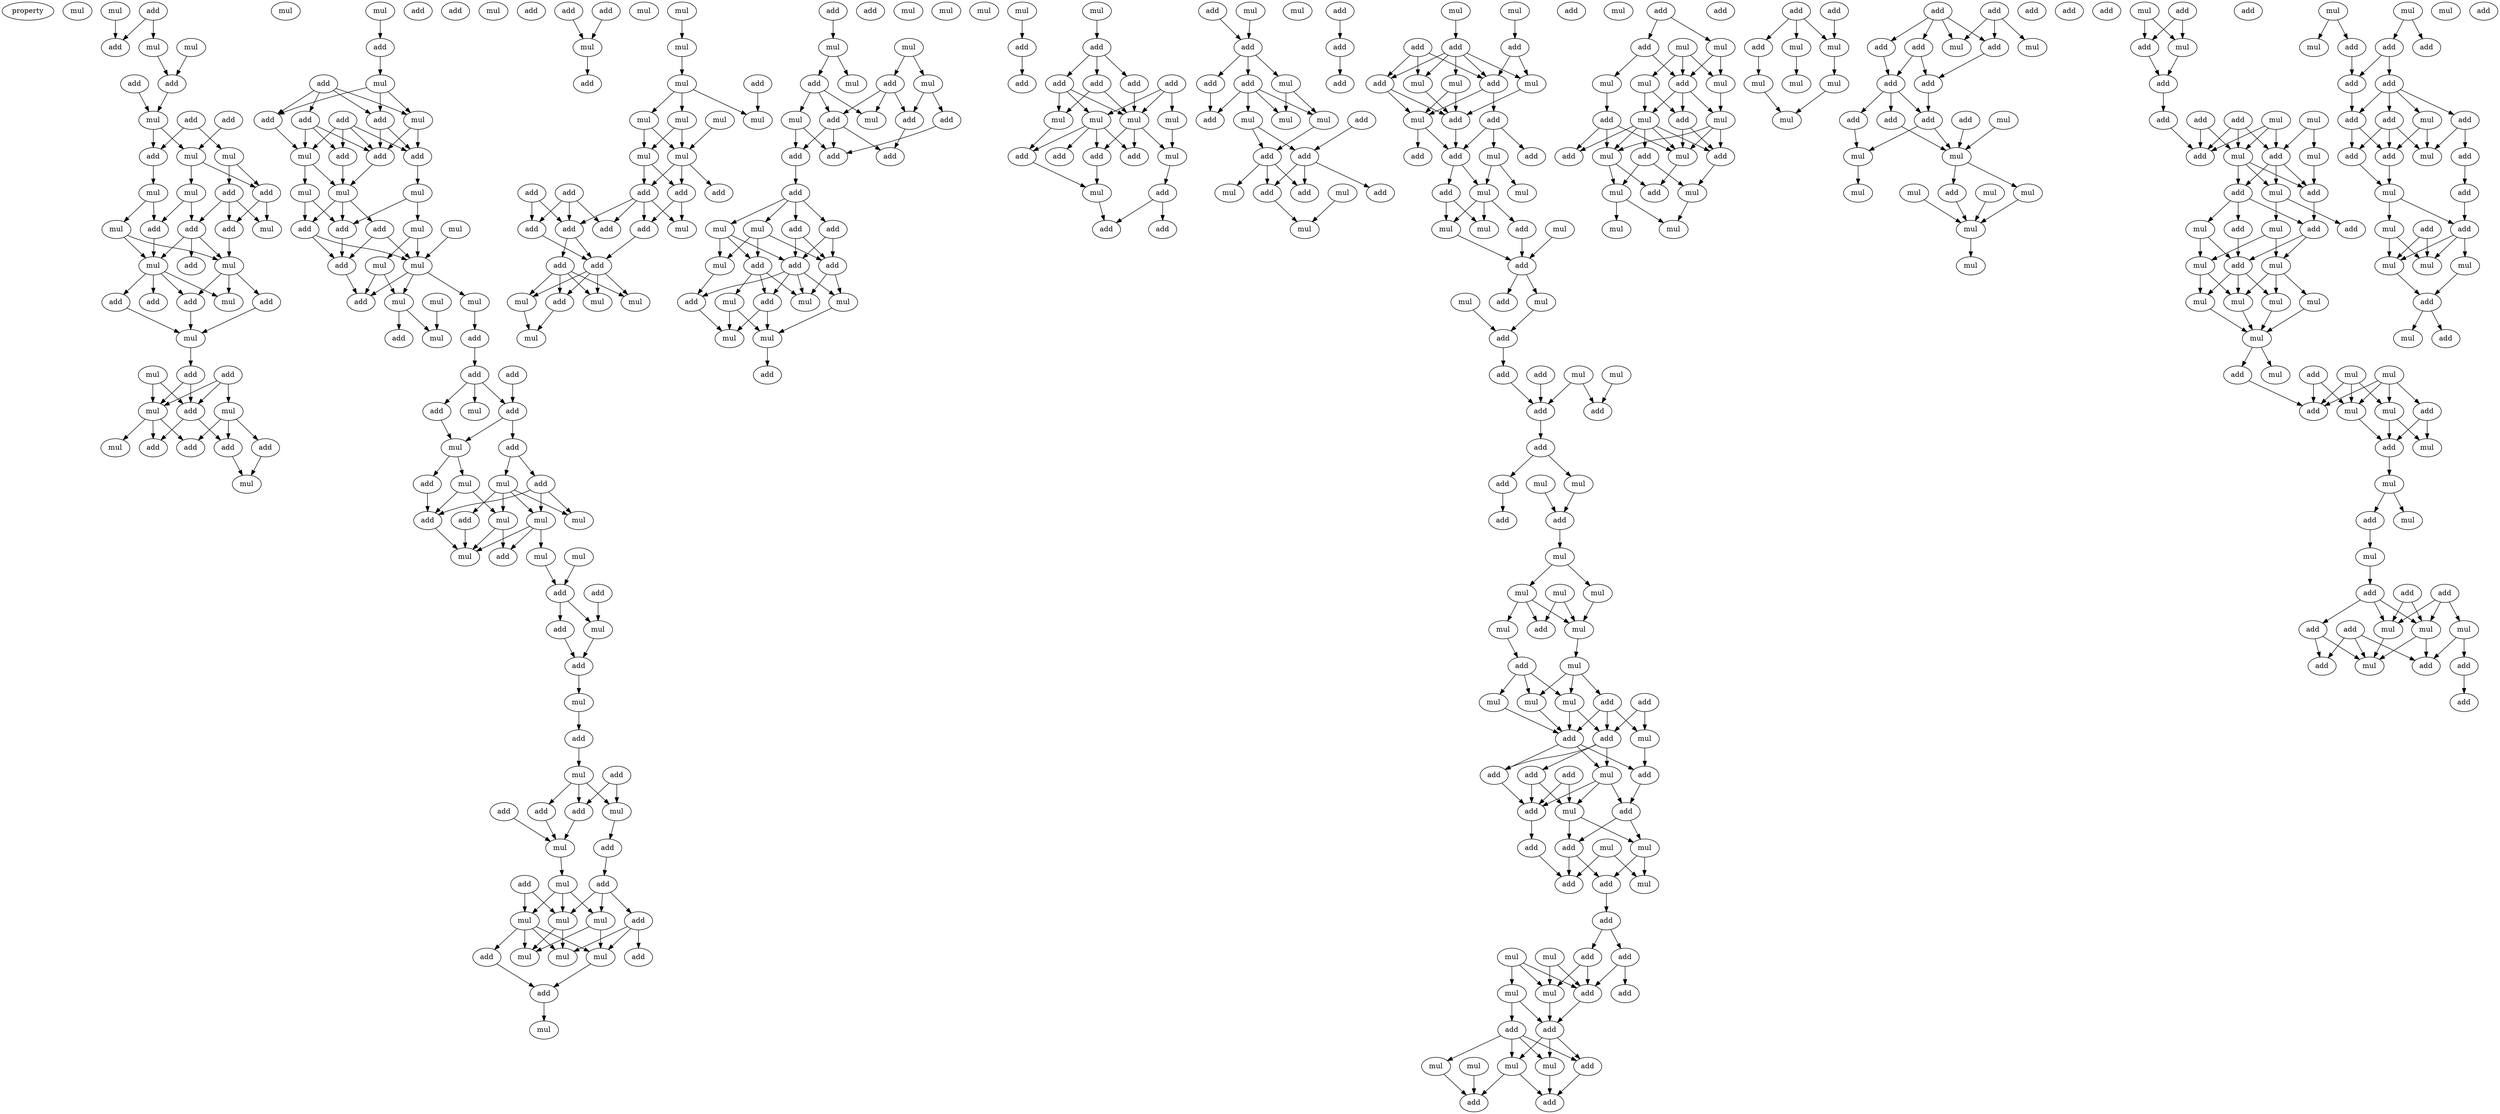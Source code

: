 digraph {
    node [fontcolor=black]
    property [mul=2,lf=1.2]
    0 [ label = mul ];
    1 [ label = mul ];
    2 [ label = add ];
    3 [ label = mul ];
    4 [ label = mul ];
    5 [ label = add ];
    6 [ label = mul ];
    7 [ label = add ];
    8 [ label = add ];
    9 [ label = add ];
    10 [ label = mul ];
    11 [ label = add ];
    12 [ label = mul ];
    13 [ label = add ];
    14 [ label = mul ];
    15 [ label = add ];
    16 [ label = mul ];
    17 [ label = mul ];
    18 [ label = add ];
    19 [ label = mul ];
    20 [ label = add ];
    21 [ label = add ];
    22 [ label = mul ];
    23 [ label = add ];
    24 [ label = mul ];
    25 [ label = add ];
    26 [ label = mul ];
    27 [ label = add ];
    28 [ label = add ];
    29 [ label = mul ];
    30 [ label = add ];
    31 [ label = add ];
    32 [ label = mul ];
    33 [ label = add ];
    34 [ label = mul ];
    35 [ label = add ];
    36 [ label = add ];
    37 [ label = mul ];
    38 [ label = mul ];
    39 [ label = add ];
    40 [ label = mul ];
    41 [ label = add ];
    42 [ label = add ];
    43 [ label = add ];
    44 [ label = mul ];
    45 [ label = mul ];
    46 [ label = add ];
    47 [ label = mul ];
    48 [ label = add ];
    49 [ label = add ];
    50 [ label = add ];
    51 [ label = mul ];
    52 [ label = add ];
    53 [ label = add ];
    54 [ label = add ];
    55 [ label = mul ];
    56 [ label = add ];
    57 [ label = add ];
    58 [ label = mul ];
    59 [ label = mul ];
    60 [ label = mul ];
    61 [ label = mul ];
    62 [ label = add ];
    63 [ label = add ];
    64 [ label = add ];
    65 [ label = mul ];
    66 [ label = mul ];
    67 [ label = mul ];
    68 [ label = add ];
    69 [ label = add ];
    70 [ label = mul ];
    71 [ label = mul ];
    72 [ label = mul ];
    73 [ label = add ];
    74 [ label = mul ];
    75 [ label = add ];
    76 [ label = add ];
    77 [ label = add ];
    78 [ label = add ];
    79 [ label = add ];
    80 [ label = mul ];
    81 [ label = add ];
    82 [ label = add ];
    83 [ label = mul ];
    84 [ label = add ];
    85 [ label = mul ];
    86 [ label = add ];
    87 [ label = mul ];
    88 [ label = add ];
    89 [ label = add ];
    90 [ label = mul ];
    91 [ label = add ];
    92 [ label = mul ];
    93 [ label = mul ];
    94 [ label = add ];
    95 [ label = mul ];
    96 [ label = mul ];
    97 [ label = mul ];
    98 [ label = add ];
    99 [ label = add ];
    100 [ label = add ];
    101 [ label = mul ];
    102 [ label = mul ];
    103 [ label = add ];
    104 [ label = mul ];
    105 [ label = add ];
    106 [ label = add ];
    107 [ label = mul ];
    108 [ label = add ];
    109 [ label = add ];
    110 [ label = mul ];
    111 [ label = add ];
    112 [ label = add ];
    113 [ label = mul ];
    114 [ label = add ];
    115 [ label = add ];
    116 [ label = add ];
    117 [ label = mul ];
    118 [ label = mul ];
    119 [ label = mul ];
    120 [ label = add ];
    121 [ label = mul ];
    122 [ label = add ];
    123 [ label = mul ];
    124 [ label = add ];
    125 [ label = mul ];
    126 [ label = mul ];
    127 [ label = add ];
    128 [ label = add ];
    129 [ label = mul ];
    130 [ label = mul ];
    131 [ label = add ];
    132 [ label = mul ];
    133 [ label = mul ];
    134 [ label = mul ];
    135 [ label = add ];
    136 [ label = add ];
    137 [ label = mul ];
    138 [ label = mul ];
    139 [ label = mul ];
    140 [ label = mul ];
    141 [ label = mul ];
    142 [ label = mul ];
    143 [ label = mul ];
    144 [ label = add ];
    145 [ label = add ];
    146 [ label = add ];
    147 [ label = add ];
    148 [ label = add ];
    149 [ label = add ];
    150 [ label = add ];
    151 [ label = mul ];
    152 [ label = add ];
    153 [ label = add ];
    154 [ label = add ];
    155 [ label = add ];
    156 [ label = mul ];
    157 [ label = mul ];
    158 [ label = mul ];
    159 [ label = add ];
    160 [ label = mul ];
    161 [ label = add ];
    162 [ label = add ];
    163 [ label = mul ];
    164 [ label = mul ];
    165 [ label = mul ];
    166 [ label = add ];
    167 [ label = add ];
    168 [ label = mul ];
    169 [ label = mul ];
    170 [ label = mul ];
    171 [ label = add ];
    172 [ label = add ];
    173 [ label = add ];
    174 [ label = mul ];
    175 [ label = add ];
    176 [ label = add ];
    177 [ label = add ];
    178 [ label = add ];
    179 [ label = mul ];
    180 [ label = mul ];
    181 [ label = mul ];
    182 [ label = add ];
    183 [ label = add ];
    184 [ label = add ];
    185 [ label = mul ];
    186 [ label = add ];
    187 [ label = add ];
    188 [ label = mul ];
    189 [ label = add ];
    190 [ label = add ];
    191 [ label = mul ];
    192 [ label = mul ];
    193 [ label = mul ];
    194 [ label = mul ];
    195 [ label = add ];
    196 [ label = mul ];
    197 [ label = mul ];
    198 [ label = add ];
    199 [ label = add ];
    200 [ label = mul ];
    201 [ label = add ];
    202 [ label = add ];
    203 [ label = add ];
    204 [ label = add ];
    205 [ label = add ];
    206 [ label = mul ];
    207 [ label = mul ];
    208 [ label = mul ];
    209 [ label = mul ];
    210 [ label = add ];
    211 [ label = add ];
    212 [ label = add ];
    213 [ label = mul ];
    214 [ label = add ];
    215 [ label = mul ];
    216 [ label = add ];
    217 [ label = add ];
    218 [ label = add ];
    219 [ label = add ];
    220 [ label = mul ];
    221 [ label = add ];
    222 [ label = add ];
    223 [ label = mul ];
    224 [ label = add ];
    225 [ label = mul ];
    226 [ label = add ];
    227 [ label = add ];
    228 [ label = mul ];
    229 [ label = mul ];
    230 [ label = add ];
    231 [ label = add ];
    232 [ label = mul ];
    233 [ label = mul ];
    234 [ label = add ];
    235 [ label = add ];
    236 [ label = add ];
    237 [ label = mul ];
    238 [ label = mul ];
    239 [ label = add ];
    240 [ label = add ];
    241 [ label = add ];
    242 [ label = mul ];
    243 [ label = mul ];
    244 [ label = add ];
    245 [ label = add ];
    246 [ label = add ];
    247 [ label = add ];
    248 [ label = mul ];
    249 [ label = mul ];
    250 [ label = add ];
    251 [ label = mul ];
    252 [ label = mul ];
    253 [ label = add ];
    254 [ label = add ];
    255 [ label = add ];
    256 [ label = add ];
    257 [ label = mul ];
    258 [ label = add ];
    259 [ label = mul ];
    260 [ label = mul ];
    261 [ label = add ];
    262 [ label = mul ];
    263 [ label = add ];
    264 [ label = add ];
    265 [ label = mul ];
    266 [ label = mul ];
    267 [ label = add ];
    268 [ label = mul ];
    269 [ label = mul ];
    270 [ label = add ];
    271 [ label = add ];
    272 [ label = mul ];
    273 [ label = add ];
    274 [ label = mul ];
    275 [ label = add ];
    276 [ label = add ];
    277 [ label = add ];
    278 [ label = add ];
    279 [ label = mul ];
    280 [ label = add ];
    281 [ label = mul ];
    282 [ label = add ];
    283 [ label = add ];
    284 [ label = mul ];
    285 [ label = mul ];
    286 [ label = mul ];
    287 [ label = mul ];
    288 [ label = mul ];
    289 [ label = mul ];
    290 [ label = add ];
    291 [ label = add ];
    292 [ label = mul ];
    293 [ label = add ];
    294 [ label = mul ];
    295 [ label = mul ];
    296 [ label = add ];
    297 [ label = mul ];
    298 [ label = add ];
    299 [ label = mul ];
    300 [ label = add ];
    301 [ label = mul ];
    302 [ label = add ];
    303 [ label = add ];
    304 [ label = add ];
    305 [ label = add ];
    306 [ label = add ];
    307 [ label = add ];
    308 [ label = mul ];
    309 [ label = mul ];
    310 [ label = mul ];
    311 [ label = add ];
    312 [ label = mul ];
    313 [ label = add ];
    314 [ label = add ];
    315 [ label = mul ];
    316 [ label = add ];
    317 [ label = add ];
    318 [ label = add ];
    319 [ label = mul ];
    320 [ label = mul ];
    321 [ label = add ];
    322 [ label = mul ];
    323 [ label = mul ];
    324 [ label = add ];
    325 [ label = add ];
    326 [ label = add ];
    327 [ label = add ];
    328 [ label = mul ];
    329 [ label = mul ];
    330 [ label = add ];
    331 [ label = mul ];
    332 [ label = mul ];
    333 [ label = add ];
    334 [ label = add ];
    335 [ label = add ];
    336 [ label = add ];
    337 [ label = mul ];
    338 [ label = mul ];
    339 [ label = mul ];
    340 [ label = mul ];
    341 [ label = mul ];
    342 [ label = add ];
    343 [ label = add ];
    344 [ label = mul ];
    345 [ label = mul ];
    346 [ label = add ];
    347 [ label = add ];
    348 [ label = add ];
    349 [ label = mul ];
    350 [ label = mul ];
    351 [ label = add ];
    352 [ label = mul ];
    353 [ label = mul ];
    354 [ label = add ];
    355 [ label = mul ];
    356 [ label = mul ];
    357 [ label = add ];
    358 [ label = add ];
    359 [ label = add ];
    360 [ label = add ];
    361 [ label = mul ];
    362 [ label = mul ];
    363 [ label = mul ];
    364 [ label = mul ];
    365 [ label = mul ];
    366 [ label = mul ];
    367 [ label = add ];
    368 [ label = add ];
    369 [ label = add ];
    370 [ label = mul ];
    371 [ label = mul ];
    372 [ label = add ];
    373 [ label = add ];
    374 [ label = add ];
    375 [ label = add ];
    376 [ label = add ];
    377 [ label = add ];
    378 [ label = add ];
    379 [ label = mul ];
    380 [ label = add ];
    381 [ label = mul ];
    382 [ label = mul ];
    383 [ label = mul ];
    384 [ label = add ];
    385 [ label = mul ];
    386 [ label = mul ];
    387 [ label = mul ];
    388 [ label = mul ];
    389 [ label = add ];
    390 [ label = mul ];
    391 [ label = add ];
    392 [ label = add ];
    393 [ label = mul ];
    394 [ label = add ];
    395 [ label = add ];
    396 [ label = add ];
    397 [ label = mul ];
    398 [ label = add ];
    399 [ label = add ];
    400 [ label = add ];
    401 [ label = add ];
    402 [ label = mul ];
    403 [ label = mul ];
    404 [ label = mul ];
    405 [ label = mul ];
    406 [ label = add ];
    407 [ label = add ];
    408 [ label = add ];
    409 [ label = mul ];
    410 [ label = add ];
    411 [ label = add ];
    412 [ label = mul ];
    413 [ label = mul ];
    414 [ label = add ];
    415 [ label = add ];
    416 [ label = mul ];
    417 [ label = add ];
    418 [ label = mul ];
    419 [ label = mul ];
    420 [ label = mul ];
    421 [ label = mul ];
    422 [ label = mul ];
    423 [ label = mul ];
    424 [ label = mul ];
    425 [ label = add ];
    426 [ label = mul ];
    427 [ label = mul ];
    428 [ label = add ];
    429 [ label = mul ];
    430 [ label = add ];
    431 [ label = add ];
    432 [ label = mul ];
    433 [ label = add ];
    434 [ label = mul ];
    435 [ label = mul ];
    436 [ label = add ];
    437 [ label = mul ];
    438 [ label = mul ];
    439 [ label = add ];
    440 [ label = add ];
    441 [ label = add ];
    442 [ label = add ];
    443 [ label = mul ];
    444 [ label = mul ];
    445 [ label = add ];
    446 [ label = mul ];
    447 [ label = add ];
    448 [ label = mul ];
    449 [ label = add ];
    450 [ label = add ];
    451 [ label = add ];
    452 [ label = mul ];
    453 [ label = mul ];
    454 [ label = add ];
    455 [ label = mul ];
    456 [ label = add ];
    457 [ label = add ];
    458 [ label = add ];
    459 [ label = add ];
    460 [ label = add ];
    461 [ label = add ];
    462 [ label = mul ];
    463 [ label = add ];
    464 [ label = add ];
    465 [ label = add ];
    466 [ label = mul ];
    467 [ label = add ];
    468 [ label = mul ];
    469 [ label = add ];
    470 [ label = add ];
    471 [ label = mul ];
    472 [ label = add ];
    473 [ label = mul ];
    474 [ label = mul ];
    475 [ label = mul ];
    476 [ label = add ];
    477 [ label = mul ];
    478 [ label = add ];
    479 [ label = mul ];
    480 [ label = add ];
    1 -> 5 [ name = 0 ];
    2 -> 4 [ name = 1 ];
    2 -> 5 [ name = 2 ];
    3 -> 8 [ name = 3 ];
    4 -> 8 [ name = 4 ];
    7 -> 10 [ name = 5 ];
    8 -> 10 [ name = 6 ];
    9 -> 12 [ name = 7 ];
    10 -> 12 [ name = 8 ];
    10 -> 13 [ name = 9 ];
    11 -> 13 [ name = 10 ];
    11 -> 14 [ name = 11 ];
    12 -> 16 [ name = 12 ];
    12 -> 18 [ name = 13 ];
    13 -> 17 [ name = 14 ];
    14 -> 15 [ name = 15 ];
    14 -> 18 [ name = 16 ];
    15 -> 21 [ name = 17 ];
    15 -> 22 [ name = 18 ];
    15 -> 23 [ name = 19 ];
    16 -> 20 [ name = 20 ];
    16 -> 21 [ name = 21 ];
    17 -> 19 [ name = 22 ];
    17 -> 20 [ name = 23 ];
    18 -> 22 [ name = 24 ];
    18 -> 23 [ name = 25 ];
    19 -> 24 [ name = 26 ];
    19 -> 26 [ name = 27 ];
    20 -> 24 [ name = 28 ];
    21 -> 24 [ name = 29 ];
    21 -> 25 [ name = 30 ];
    21 -> 26 [ name = 31 ];
    23 -> 26 [ name = 32 ];
    24 -> 28 [ name = 33 ];
    24 -> 29 [ name = 34 ];
    24 -> 30 [ name = 35 ];
    24 -> 31 [ name = 36 ];
    26 -> 27 [ name = 37 ];
    26 -> 29 [ name = 38 ];
    26 -> 31 [ name = 39 ];
    27 -> 32 [ name = 40 ];
    28 -> 32 [ name = 41 ];
    31 -> 32 [ name = 42 ];
    32 -> 35 [ name = 43 ];
    33 -> 36 [ name = 44 ];
    33 -> 37 [ name = 45 ];
    33 -> 38 [ name = 46 ];
    34 -> 36 [ name = 47 ];
    34 -> 37 [ name = 48 ];
    35 -> 36 [ name = 49 ];
    35 -> 37 [ name = 50 ];
    36 -> 41 [ name = 51 ];
    36 -> 42 [ name = 52 ];
    37 -> 39 [ name = 53 ];
    37 -> 40 [ name = 54 ];
    37 -> 41 [ name = 55 ];
    38 -> 39 [ name = 56 ];
    38 -> 42 [ name = 57 ];
    38 -> 43 [ name = 58 ];
    42 -> 44 [ name = 59 ];
    43 -> 44 [ name = 60 ];
    45 -> 46 [ name = 61 ];
    46 -> 47 [ name = 62 ];
    47 -> 50 [ name = 63 ];
    47 -> 51 [ name = 64 ];
    47 -> 52 [ name = 65 ];
    48 -> 50 [ name = 66 ];
    48 -> 51 [ name = 67 ];
    48 -> 52 [ name = 68 ];
    48 -> 53 [ name = 69 ];
    49 -> 54 [ name = 70 ];
    49 -> 55 [ name = 71 ];
    49 -> 56 [ name = 72 ];
    49 -> 57 [ name = 73 ];
    50 -> 55 [ name = 74 ];
    51 -> 54 [ name = 75 ];
    51 -> 56 [ name = 76 ];
    52 -> 54 [ name = 77 ];
    52 -> 56 [ name = 78 ];
    53 -> 55 [ name = 79 ];
    53 -> 56 [ name = 80 ];
    53 -> 57 [ name = 81 ];
    54 -> 60 [ name = 82 ];
    55 -> 58 [ name = 83 ];
    55 -> 59 [ name = 84 ];
    56 -> 59 [ name = 85 ];
    57 -> 59 [ name = 86 ];
    58 -> 62 [ name = 87 ];
    58 -> 64 [ name = 88 ];
    59 -> 62 [ name = 89 ];
    59 -> 63 [ name = 90 ];
    59 -> 64 [ name = 91 ];
    60 -> 61 [ name = 92 ];
    60 -> 62 [ name = 93 ];
    61 -> 66 [ name = 94 ];
    61 -> 67 [ name = 95 ];
    62 -> 68 [ name = 96 ];
    63 -> 67 [ name = 97 ];
    63 -> 68 [ name = 98 ];
    64 -> 67 [ name = 99 ];
    64 -> 68 [ name = 100 ];
    65 -> 67 [ name = 101 ];
    66 -> 69 [ name = 102 ];
    66 -> 72 [ name = 103 ];
    67 -> 69 [ name = 104 ];
    67 -> 71 [ name = 105 ];
    67 -> 72 [ name = 106 ];
    68 -> 69 [ name = 107 ];
    70 -> 74 [ name = 108 ];
    71 -> 75 [ name = 109 ];
    72 -> 73 [ name = 110 ];
    72 -> 74 [ name = 111 ];
    75 -> 76 [ name = 112 ];
    76 -> 78 [ name = 113 ];
    76 -> 80 [ name = 114 ];
    76 -> 81 [ name = 115 ];
    77 -> 81 [ name = 116 ];
    78 -> 83 [ name = 117 ];
    81 -> 83 [ name = 118 ];
    81 -> 84 [ name = 119 ];
    83 -> 87 [ name = 120 ];
    83 -> 88 [ name = 121 ];
    84 -> 85 [ name = 122 ];
    84 -> 86 [ name = 123 ];
    85 -> 89 [ name = 124 ];
    85 -> 90 [ name = 125 ];
    85 -> 92 [ name = 126 ];
    85 -> 93 [ name = 127 ];
    86 -> 91 [ name = 128 ];
    86 -> 92 [ name = 129 ];
    86 -> 93 [ name = 130 ];
    87 -> 90 [ name = 131 ];
    87 -> 91 [ name = 132 ];
    88 -> 91 [ name = 133 ];
    89 -> 97 [ name = 134 ];
    90 -> 94 [ name = 135 ];
    90 -> 97 [ name = 136 ];
    91 -> 97 [ name = 137 ];
    93 -> 94 [ name = 138 ];
    93 -> 96 [ name = 139 ];
    93 -> 97 [ name = 140 ];
    95 -> 98 [ name = 141 ];
    96 -> 98 [ name = 142 ];
    98 -> 100 [ name = 143 ];
    98 -> 102 [ name = 144 ];
    99 -> 102 [ name = 145 ];
    100 -> 103 [ name = 146 ];
    102 -> 103 [ name = 147 ];
    103 -> 104 [ name = 148 ];
    104 -> 106 [ name = 149 ];
    106 -> 107 [ name = 150 ];
    107 -> 109 [ name = 151 ];
    107 -> 110 [ name = 152 ];
    107 -> 111 [ name = 153 ];
    108 -> 110 [ name = 154 ];
    108 -> 111 [ name = 155 ];
    109 -> 113 [ name = 156 ];
    110 -> 114 [ name = 157 ];
    111 -> 113 [ name = 158 ];
    112 -> 113 [ name = 159 ];
    113 -> 117 [ name = 160 ];
    114 -> 115 [ name = 161 ];
    115 -> 118 [ name = 162 ];
    115 -> 119 [ name = 163 ];
    115 -> 120 [ name = 164 ];
    116 -> 119 [ name = 165 ];
    116 -> 121 [ name = 166 ];
    117 -> 118 [ name = 167 ];
    117 -> 119 [ name = 168 ];
    117 -> 121 [ name = 169 ];
    118 -> 125 [ name = 170 ];
    118 -> 126 [ name = 171 ];
    119 -> 123 [ name = 172 ];
    119 -> 125 [ name = 173 ];
    120 -> 122 [ name = 174 ];
    120 -> 123 [ name = 175 ];
    120 -> 126 [ name = 176 ];
    121 -> 123 [ name = 177 ];
    121 -> 124 [ name = 178 ];
    121 -> 125 [ name = 179 ];
    121 -> 126 [ name = 180 ];
    124 -> 127 [ name = 181 ];
    126 -> 127 [ name = 182 ];
    127 -> 129 [ name = 183 ];
    128 -> 133 [ name = 184 ];
    131 -> 133 [ name = 185 ];
    132 -> 134 [ name = 186 ];
    133 -> 135 [ name = 187 ];
    134 -> 137 [ name = 188 ];
    136 -> 141 [ name = 189 ];
    137 -> 138 [ name = 190 ];
    137 -> 139 [ name = 191 ];
    137 -> 141 [ name = 192 ];
    138 -> 142 [ name = 193 ];
    138 -> 143 [ name = 194 ];
    139 -> 142 [ name = 195 ];
    139 -> 143 [ name = 196 ];
    140 -> 143 [ name = 197 ];
    142 -> 144 [ name = 198 ];
    142 -> 148 [ name = 199 ];
    143 -> 144 [ name = 200 ];
    143 -> 145 [ name = 201 ];
    143 -> 148 [ name = 202 ];
    144 -> 149 [ name = 203 ];
    144 -> 150 [ name = 204 ];
    144 -> 151 [ name = 205 ];
    144 -> 152 [ name = 206 ];
    146 -> 149 [ name = 207 ];
    146 -> 150 [ name = 208 ];
    146 -> 153 [ name = 209 ];
    147 -> 150 [ name = 210 ];
    147 -> 153 [ name = 211 ];
    148 -> 151 [ name = 212 ];
    148 -> 152 [ name = 213 ];
    150 -> 154 [ name = 214 ];
    150 -> 155 [ name = 215 ];
    152 -> 154 [ name = 216 ];
    153 -> 154 [ name = 217 ];
    154 -> 156 [ name = 218 ];
    154 -> 157 [ name = 219 ];
    154 -> 158 [ name = 220 ];
    154 -> 159 [ name = 221 ];
    155 -> 156 [ name = 222 ];
    155 -> 157 [ name = 223 ];
    155 -> 158 [ name = 224 ];
    155 -> 159 [ name = 225 ];
    157 -> 160 [ name = 226 ];
    159 -> 160 [ name = 227 ];
    161 -> 165 [ name = 228 ];
    164 -> 166 [ name = 229 ];
    164 -> 168 [ name = 230 ];
    165 -> 167 [ name = 231 ];
    165 -> 169 [ name = 232 ];
    166 -> 172 [ name = 233 ];
    166 -> 173 [ name = 234 ];
    166 -> 174 [ name = 235 ];
    167 -> 170 [ name = 236 ];
    167 -> 173 [ name = 237 ];
    167 -> 174 [ name = 238 ];
    168 -> 171 [ name = 239 ];
    168 -> 172 [ name = 240 ];
    170 -> 175 [ name = 241 ];
    170 -> 176 [ name = 242 ];
    171 -> 175 [ name = 243 ];
    172 -> 177 [ name = 244 ];
    173 -> 175 [ name = 245 ];
    173 -> 176 [ name = 246 ];
    173 -> 177 [ name = 247 ];
    176 -> 178 [ name = 248 ];
    178 -> 180 [ name = 249 ];
    178 -> 181 [ name = 250 ];
    178 -> 182 [ name = 251 ];
    178 -> 183 [ name = 252 ];
    180 -> 184 [ name = 253 ];
    180 -> 185 [ name = 254 ];
    180 -> 186 [ name = 255 ];
    181 -> 184 [ name = 256 ];
    181 -> 185 [ name = 257 ];
    181 -> 187 [ name = 258 ];
    182 -> 186 [ name = 259 ];
    182 -> 187 [ name = 260 ];
    183 -> 186 [ name = 261 ];
    183 -> 187 [ name = 262 ];
    184 -> 188 [ name = 263 ];
    184 -> 190 [ name = 264 ];
    184 -> 192 [ name = 265 ];
    185 -> 189 [ name = 266 ];
    186 -> 188 [ name = 267 ];
    186 -> 189 [ name = 268 ];
    186 -> 190 [ name = 269 ];
    186 -> 191 [ name = 270 ];
    187 -> 188 [ name = 271 ];
    187 -> 191 [ name = 272 ];
    189 -> 193 [ name = 273 ];
    190 -> 193 [ name = 274 ];
    190 -> 194 [ name = 275 ];
    191 -> 194 [ name = 276 ];
    192 -> 193 [ name = 277 ];
    192 -> 194 [ name = 278 ];
    194 -> 195 [ name = 279 ];
    197 -> 198 [ name = 280 ];
    198 -> 199 [ name = 281 ];
    200 -> 201 [ name = 282 ];
    201 -> 202 [ name = 283 ];
    201 -> 203 [ name = 284 ];
    201 -> 204 [ name = 285 ];
    202 -> 206 [ name = 286 ];
    203 -> 206 [ name = 287 ];
    203 -> 208 [ name = 288 ];
    204 -> 206 [ name = 289 ];
    204 -> 207 [ name = 290 ];
    204 -> 208 [ name = 291 ];
    205 -> 206 [ name = 292 ];
    205 -> 207 [ name = 293 ];
    205 -> 209 [ name = 294 ];
    206 -> 210 [ name = 295 ];
    206 -> 213 [ name = 296 ];
    206 -> 214 [ name = 297 ];
    207 -> 210 [ name = 298 ];
    207 -> 211 [ name = 299 ];
    207 -> 212 [ name = 300 ];
    207 -> 214 [ name = 301 ];
    208 -> 211 [ name = 302 ];
    209 -> 213 [ name = 303 ];
    211 -> 215 [ name = 304 ];
    213 -> 216 [ name = 305 ];
    214 -> 215 [ name = 306 ];
    215 -> 218 [ name = 307 ];
    216 -> 218 [ name = 308 ];
    216 -> 219 [ name = 309 ];
    217 -> 221 [ name = 310 ];
    220 -> 221 [ name = 311 ];
    221 -> 222 [ name = 312 ];
    221 -> 223 [ name = 313 ];
    221 -> 224 [ name = 314 ];
    222 -> 226 [ name = 315 ];
    223 -> 225 [ name = 316 ];
    223 -> 229 [ name = 317 ];
    224 -> 225 [ name = 318 ];
    224 -> 226 [ name = 319 ];
    224 -> 228 [ name = 320 ];
    224 -> 229 [ name = 321 ];
    227 -> 230 [ name = 322 ];
    228 -> 230 [ name = 323 ];
    228 -> 231 [ name = 324 ];
    229 -> 231 [ name = 325 ];
    230 -> 234 [ name = 326 ];
    230 -> 235 [ name = 327 ];
    230 -> 236 [ name = 328 ];
    231 -> 233 [ name = 329 ];
    231 -> 235 [ name = 330 ];
    231 -> 236 [ name = 331 ];
    232 -> 237 [ name = 332 ];
    236 -> 237 [ name = 333 ];
    239 -> 240 [ name = 334 ];
    240 -> 241 [ name = 335 ];
    242 -> 245 [ name = 336 ];
    243 -> 244 [ name = 337 ];
    244 -> 247 [ name = 338 ];
    244 -> 248 [ name = 339 ];
    244 -> 249 [ name = 340 ];
    244 -> 250 [ name = 341 ];
    244 -> 251 [ name = 342 ];
    245 -> 247 [ name = 343 ];
    245 -> 249 [ name = 344 ];
    246 -> 247 [ name = 345 ];
    246 -> 248 [ name = 346 ];
    246 -> 250 [ name = 347 ];
    247 -> 252 [ name = 348 ];
    247 -> 254 [ name = 349 ];
    248 -> 253 [ name = 350 ];
    249 -> 253 [ name = 351 ];
    250 -> 252 [ name = 352 ];
    250 -> 253 [ name = 353 ];
    251 -> 252 [ name = 354 ];
    251 -> 253 [ name = 355 ];
    252 -> 255 [ name = 356 ];
    252 -> 258 [ name = 357 ];
    253 -> 258 [ name = 358 ];
    254 -> 256 [ name = 359 ];
    254 -> 257 [ name = 360 ];
    254 -> 258 [ name = 361 ];
    257 -> 259 [ name = 362 ];
    257 -> 260 [ name = 363 ];
    258 -> 260 [ name = 364 ];
    258 -> 261 [ name = 365 ];
    260 -> 262 [ name = 366 ];
    260 -> 263 [ name = 367 ];
    260 -> 266 [ name = 368 ];
    261 -> 262 [ name = 369 ];
    261 -> 266 [ name = 370 ];
    263 -> 267 [ name = 371 ];
    265 -> 267 [ name = 372 ];
    266 -> 267 [ name = 373 ];
    267 -> 268 [ name = 374 ];
    267 -> 270 [ name = 375 ];
    268 -> 271 [ name = 376 ];
    269 -> 271 [ name = 377 ];
    271 -> 273 [ name = 378 ];
    272 -> 276 [ name = 379 ];
    272 -> 277 [ name = 380 ];
    273 -> 276 [ name = 381 ];
    274 -> 277 [ name = 382 ];
    275 -> 276 [ name = 383 ];
    276 -> 278 [ name = 384 ];
    278 -> 279 [ name = 385 ];
    278 -> 280 [ name = 386 ];
    279 -> 282 [ name = 387 ];
    280 -> 283 [ name = 388 ];
    281 -> 282 [ name = 389 ];
    282 -> 284 [ name = 390 ];
    284 -> 285 [ name = 391 ];
    284 -> 286 [ name = 392 ];
    285 -> 288 [ name = 393 ];
    285 -> 289 [ name = 394 ];
    285 -> 290 [ name = 395 ];
    286 -> 289 [ name = 396 ];
    287 -> 289 [ name = 397 ];
    287 -> 290 [ name = 398 ];
    288 -> 291 [ name = 399 ];
    289 -> 292 [ name = 400 ];
    291 -> 294 [ name = 401 ];
    291 -> 295 [ name = 402 ];
    291 -> 297 [ name = 403 ];
    292 -> 294 [ name = 404 ];
    292 -> 296 [ name = 405 ];
    292 -> 297 [ name = 406 ];
    293 -> 298 [ name = 407 ];
    293 -> 299 [ name = 408 ];
    294 -> 298 [ name = 409 ];
    294 -> 300 [ name = 410 ];
    295 -> 300 [ name = 411 ];
    296 -> 298 [ name = 412 ];
    296 -> 299 [ name = 413 ];
    296 -> 300 [ name = 414 ];
    297 -> 300 [ name = 415 ];
    298 -> 301 [ name = 416 ];
    298 -> 303 [ name = 417 ];
    298 -> 305 [ name = 418 ];
    299 -> 304 [ name = 419 ];
    300 -> 301 [ name = 420 ];
    300 -> 303 [ name = 421 ];
    300 -> 304 [ name = 422 ];
    301 -> 306 [ name = 423 ];
    301 -> 307 [ name = 424 ];
    301 -> 308 [ name = 425 ];
    302 -> 306 [ name = 426 ];
    302 -> 308 [ name = 427 ];
    303 -> 306 [ name = 428 ];
    304 -> 307 [ name = 429 ];
    305 -> 306 [ name = 430 ];
    305 -> 308 [ name = 431 ];
    306 -> 313 [ name = 432 ];
    307 -> 311 [ name = 433 ];
    307 -> 312 [ name = 434 ];
    308 -> 311 [ name = 435 ];
    308 -> 312 [ name = 436 ];
    310 -> 315 [ name = 437 ];
    310 -> 316 [ name = 438 ];
    311 -> 314 [ name = 439 ];
    311 -> 316 [ name = 440 ];
    312 -> 314 [ name = 441 ];
    312 -> 315 [ name = 442 ];
    313 -> 316 [ name = 443 ];
    314 -> 317 [ name = 444 ];
    317 -> 318 [ name = 445 ];
    317 -> 321 [ name = 446 ];
    318 -> 322 [ name = 447 ];
    318 -> 324 [ name = 448 ];
    319 -> 322 [ name = 449 ];
    319 -> 324 [ name = 450 ];
    320 -> 322 [ name = 451 ];
    320 -> 323 [ name = 452 ];
    320 -> 324 [ name = 453 ];
    321 -> 324 [ name = 454 ];
    321 -> 325 [ name = 455 ];
    322 -> 327 [ name = 456 ];
    323 -> 326 [ name = 457 ];
    323 -> 327 [ name = 458 ];
    324 -> 327 [ name = 459 ];
    326 -> 328 [ name = 460 ];
    326 -> 329 [ name = 461 ];
    326 -> 330 [ name = 462 ];
    326 -> 331 [ name = 463 ];
    327 -> 328 [ name = 464 ];
    327 -> 329 [ name = 465 ];
    327 -> 330 [ name = 466 ];
    328 -> 333 [ name = 467 ];
    328 -> 334 [ name = 468 ];
    329 -> 333 [ name = 469 ];
    330 -> 333 [ name = 470 ];
    331 -> 334 [ name = 471 ];
    332 -> 334 [ name = 472 ];
    335 -> 336 [ name = 473 ];
    335 -> 337 [ name = 474 ];
    336 -> 339 [ name = 475 ];
    336 -> 342 [ name = 476 ];
    337 -> 340 [ name = 477 ];
    337 -> 342 [ name = 478 ];
    338 -> 340 [ name = 479 ];
    338 -> 341 [ name = 480 ];
    338 -> 342 [ name = 481 ];
    339 -> 343 [ name = 482 ];
    340 -> 345 [ name = 483 ];
    341 -> 344 [ name = 484 ];
    341 -> 346 [ name = 485 ];
    342 -> 344 [ name = 486 ];
    342 -> 345 [ name = 487 ];
    342 -> 346 [ name = 488 ];
    343 -> 348 [ name = 489 ];
    343 -> 349 [ name = 490 ];
    343 -> 350 [ name = 491 ];
    344 -> 347 [ name = 492 ];
    344 -> 348 [ name = 493 ];
    344 -> 349 [ name = 494 ];
    344 -> 350 [ name = 495 ];
    344 -> 351 [ name = 496 ];
    345 -> 347 [ name = 497 ];
    345 -> 349 [ name = 498 ];
    345 -> 350 [ name = 499 ];
    346 -> 347 [ name = 500 ];
    346 -> 349 [ name = 501 ];
    347 -> 352 [ name = 502 ];
    349 -> 354 [ name = 503 ];
    350 -> 353 [ name = 504 ];
    350 -> 354 [ name = 505 ];
    351 -> 352 [ name = 506 ];
    351 -> 353 [ name = 507 ];
    352 -> 355 [ name = 508 ];
    353 -> 355 [ name = 509 ];
    353 -> 356 [ name = 510 ];
    358 -> 360 [ name = 511 ];
    358 -> 361 [ name = 512 ];
    358 -> 362 [ name = 513 ];
    359 -> 362 [ name = 514 ];
    360 -> 364 [ name = 515 ];
    361 -> 363 [ name = 516 ];
    362 -> 365 [ name = 517 ];
    364 -> 366 [ name = 518 ];
    365 -> 366 [ name = 519 ];
    367 -> 370 [ name = 520 ];
    367 -> 371 [ name = 521 ];
    367 -> 373 [ name = 522 ];
    368 -> 369 [ name = 523 ];
    368 -> 370 [ name = 524 ];
    368 -> 372 [ name = 525 ];
    368 -> 373 [ name = 526 ];
    369 -> 374 [ name = 527 ];
    372 -> 374 [ name = 528 ];
    372 -> 375 [ name = 529 ];
    373 -> 375 [ name = 530 ];
    374 -> 376 [ name = 531 ];
    374 -> 378 [ name = 532 ];
    374 -> 380 [ name = 533 ];
    375 -> 378 [ name = 534 ];
    376 -> 382 [ name = 535 ];
    377 -> 382 [ name = 536 ];
    378 -> 381 [ name = 537 ];
    378 -> 382 [ name = 538 ];
    379 -> 382 [ name = 539 ];
    380 -> 381 [ name = 540 ];
    381 -> 386 [ name = 541 ];
    382 -> 384 [ name = 542 ];
    382 -> 387 [ name = 543 ];
    383 -> 388 [ name = 544 ];
    384 -> 388 [ name = 545 ];
    385 -> 388 [ name = 546 ];
    387 -> 388 [ name = 547 ];
    388 -> 390 [ name = 548 ];
    393 -> 396 [ name = 549 ];
    393 -> 397 [ name = 550 ];
    394 -> 396 [ name = 551 ];
    394 -> 397 [ name = 552 ];
    396 -> 398 [ name = 553 ];
    397 -> 398 [ name = 554 ];
    398 -> 401 [ name = 555 ];
    399 -> 405 [ name = 556 ];
    399 -> 406 [ name = 557 ];
    399 -> 407 [ name = 558 ];
    400 -> 405 [ name = 559 ];
    400 -> 407 [ name = 560 ];
    401 -> 407 [ name = 561 ];
    402 -> 405 [ name = 562 ];
    402 -> 406 [ name = 563 ];
    402 -> 407 [ name = 564 ];
    403 -> 404 [ name = 565 ];
    403 -> 406 [ name = 566 ];
    404 -> 410 [ name = 567 ];
    405 -> 408 [ name = 568 ];
    405 -> 409 [ name = 569 ];
    405 -> 410 [ name = 570 ];
    406 -> 408 [ name = 571 ];
    406 -> 409 [ name = 572 ];
    406 -> 410 [ name = 573 ];
    408 -> 411 [ name = 574 ];
    408 -> 413 [ name = 575 ];
    408 -> 414 [ name = 576 ];
    409 -> 412 [ name = 577 ];
    409 -> 415 [ name = 578 ];
    410 -> 414 [ name = 579 ];
    411 -> 417 [ name = 580 ];
    412 -> 416 [ name = 581 ];
    412 -> 418 [ name = 582 ];
    413 -> 416 [ name = 583 ];
    413 -> 417 [ name = 584 ];
    414 -> 417 [ name = 585 ];
    414 -> 418 [ name = 586 ];
    416 -> 419 [ name = 587 ];
    416 -> 422 [ name = 588 ];
    417 -> 419 [ name = 589 ];
    417 -> 421 [ name = 590 ];
    417 -> 422 [ name = 591 ];
    418 -> 419 [ name = 592 ];
    418 -> 420 [ name = 593 ];
    418 -> 421 [ name = 594 ];
    419 -> 423 [ name = 595 ];
    420 -> 423 [ name = 596 ];
    421 -> 423 [ name = 597 ];
    422 -> 423 [ name = 598 ];
    423 -> 424 [ name = 599 ];
    423 -> 428 [ name = 600 ];
    425 -> 429 [ name = 601 ];
    425 -> 430 [ name = 602 ];
    426 -> 429 [ name = 603 ];
    426 -> 430 [ name = 604 ];
    426 -> 431 [ name = 605 ];
    426 -> 432 [ name = 606 ];
    427 -> 429 [ name = 607 ];
    427 -> 430 [ name = 608 ];
    427 -> 432 [ name = 609 ];
    428 -> 430 [ name = 610 ];
    429 -> 433 [ name = 611 ];
    431 -> 433 [ name = 612 ];
    431 -> 434 [ name = 613 ];
    432 -> 433 [ name = 614 ];
    432 -> 434 [ name = 615 ];
    433 -> 435 [ name = 616 ];
    435 -> 436 [ name = 617 ];
    435 -> 437 [ name = 618 ];
    436 -> 438 [ name = 619 ];
    438 -> 439 [ name = 620 ];
    439 -> 442 [ name = 621 ];
    439 -> 444 [ name = 622 ];
    439 -> 446 [ name = 623 ];
    440 -> 444 [ name = 624 ];
    440 -> 446 [ name = 625 ];
    441 -> 443 [ name = 626 ];
    441 -> 444 [ name = 627 ];
    441 -> 446 [ name = 628 ];
    442 -> 447 [ name = 629 ];
    442 -> 448 [ name = 630 ];
    443 -> 449 [ name = 631 ];
    443 -> 450 [ name = 632 ];
    444 -> 448 [ name = 633 ];
    445 -> 447 [ name = 634 ];
    445 -> 448 [ name = 635 ];
    445 -> 450 [ name = 636 ];
    446 -> 448 [ name = 637 ];
    446 -> 450 [ name = 638 ];
    449 -> 451 [ name = 639 ];
    452 -> 455 [ name = 640 ];
    452 -> 457 [ name = 641 ];
    453 -> 454 [ name = 642 ];
    453 -> 456 [ name = 643 ];
    456 -> 458 [ name = 644 ];
    456 -> 459 [ name = 645 ];
    457 -> 458 [ name = 646 ];
    458 -> 460 [ name = 647 ];
    459 -> 460 [ name = 648 ];
    459 -> 461 [ name = 649 ];
    459 -> 462 [ name = 650 ];
    459 -> 463 [ name = 651 ];
    460 -> 464 [ name = 652 ];
    460 -> 465 [ name = 653 ];
    461 -> 466 [ name = 654 ];
    461 -> 467 [ name = 655 ];
    462 -> 464 [ name = 656 ];
    462 -> 466 [ name = 657 ];
    463 -> 464 [ name = 658 ];
    463 -> 465 [ name = 659 ];
    463 -> 466 [ name = 660 ];
    464 -> 468 [ name = 661 ];
    465 -> 468 [ name = 662 ];
    467 -> 469 [ name = 663 ];
    468 -> 471 [ name = 664 ];
    468 -> 472 [ name = 665 ];
    469 -> 472 [ name = 666 ];
    470 -> 473 [ name = 667 ];
    470 -> 474 [ name = 668 ];
    471 -> 473 [ name = 669 ];
    471 -> 474 [ name = 670 ];
    472 -> 473 [ name = 671 ];
    472 -> 474 [ name = 672 ];
    472 -> 475 [ name = 673 ];
    473 -> 476 [ name = 674 ];
    475 -> 476 [ name = 675 ];
    476 -> 477 [ name = 676 ];
    476 -> 478 [ name = 677 ];
}
